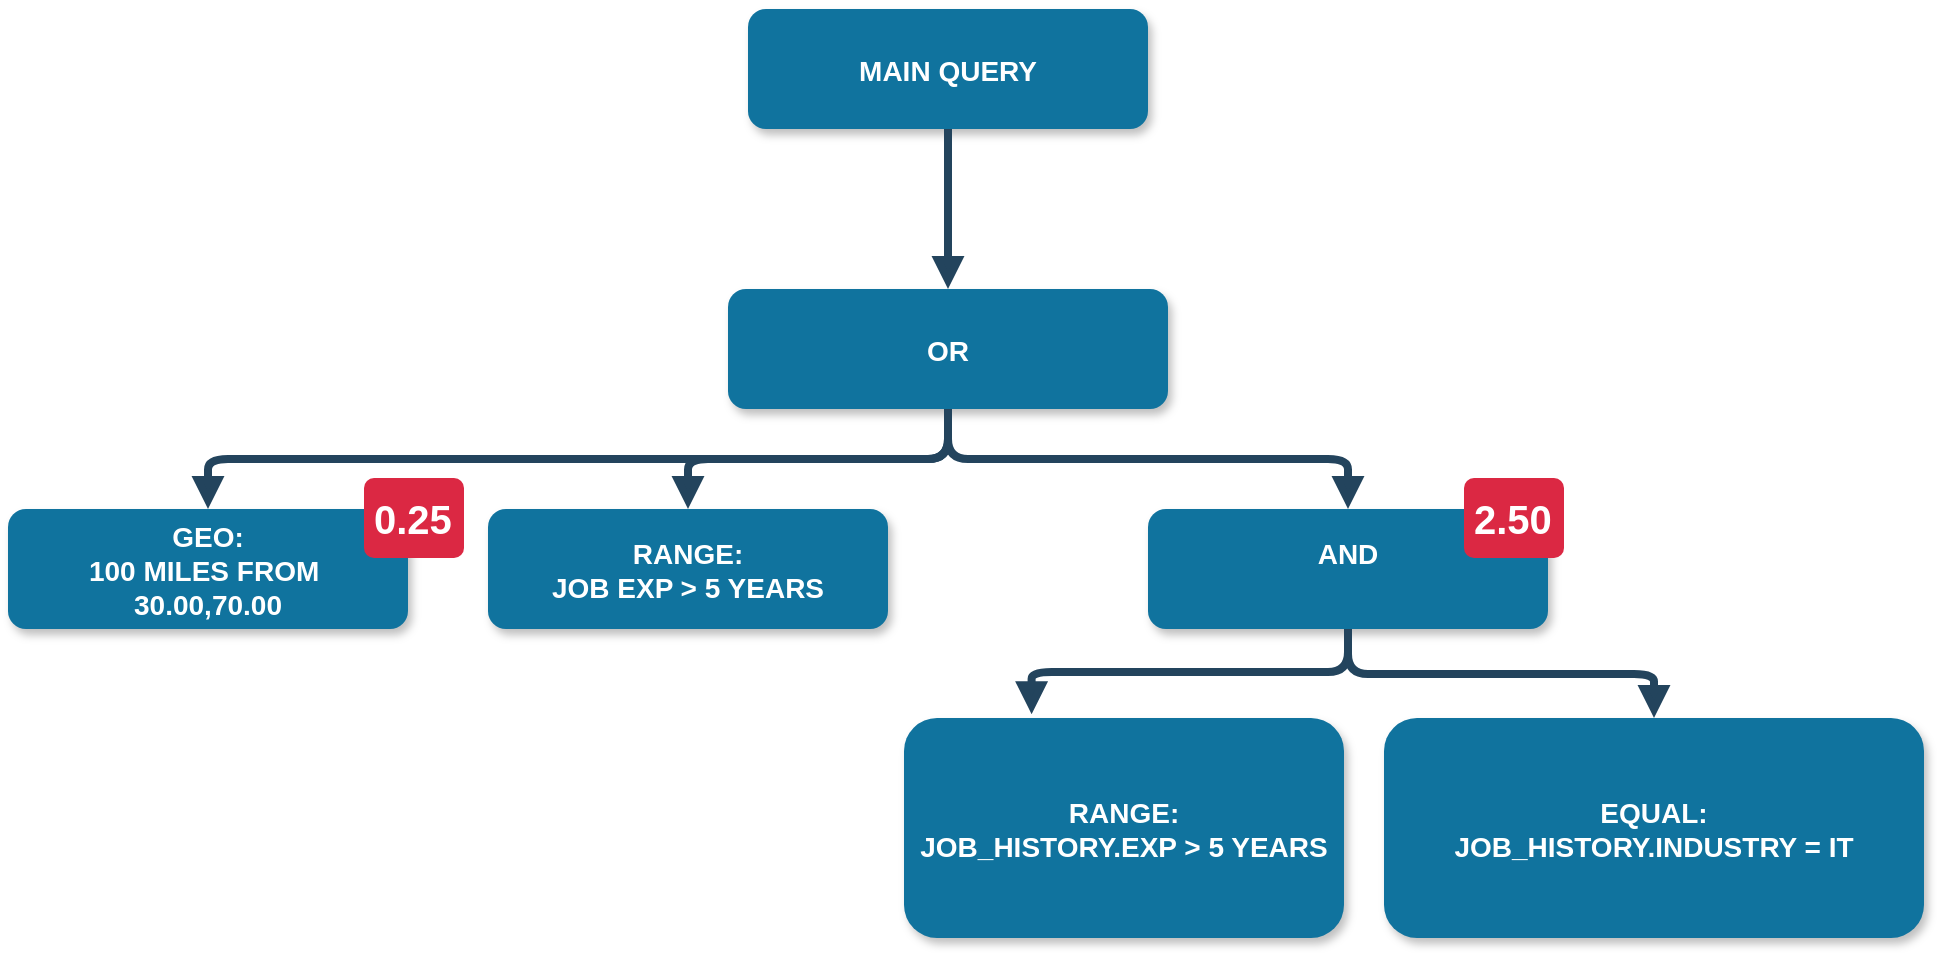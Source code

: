 <mxfile version="13.6.4" type="github">
  <diagram name="Page-1" id="97916047-d0de-89f5-080d-49f4d83e522f">
    <mxGraphModel dx="762" dy="1179" grid="1" gridSize="10" guides="1" tooltips="1" connect="1" arrows="1" fold="1" page="1" pageScale="1.5" pageWidth="1169" pageHeight="827" background="#ffffff" math="0" shadow="0">
      <root>
        <mxCell id="0" />
        <mxCell id="1" parent="0" />
        <mxCell id="2" value="MAIN QUERY" style="rounded=1;fillColor=#10739E;strokeColor=none;shadow=1;gradientColor=none;fontStyle=1;fontColor=#FFFFFF;fontSize=14;" parent="1" vertex="1">
          <mxGeometry x="672" y="205.5" width="200" height="60" as="geometry" />
        </mxCell>
        <mxCell id="3" value="OR" style="rounded=1;fillColor=#10739E;strokeColor=none;shadow=1;gradientColor=none;fontStyle=1;fontColor=#FFFFFF;fontSize=14;" parent="1" vertex="1">
          <mxGeometry x="662" y="345.5" width="220" height="60" as="geometry" />
        </mxCell>
        <mxCell id="4" value="GEO: &#xa;100 MILES FROM &#xa;30.00,70.00" style="rounded=1;fillColor=#10739E;strokeColor=none;shadow=1;gradientColor=none;fontStyle=1;fontColor=#FFFFFF;fontSize=14;" parent="1" vertex="1">
          <mxGeometry x="302" y="455.5" width="200" height="60" as="geometry" />
        </mxCell>
        <mxCell id="5" value="RANGE:&#xa;JOB EXP &gt; 5 YEARS" style="rounded=1;fillColor=#10739E;strokeColor=none;shadow=1;gradientColor=none;fontStyle=1;fontColor=#FFFFFF;fontSize=14;" parent="1" vertex="1">
          <mxGeometry x="542" y="455.5" width="200" height="60" as="geometry" />
        </mxCell>
        <mxCell id="6" value="AND&#xa;" style="rounded=1;fillColor=#10739E;strokeColor=none;shadow=1;gradientColor=none;fontStyle=1;fontColor=#FFFFFF;fontSize=14;" parent="1" vertex="1">
          <mxGeometry x="872" y="455.5" width="200" height="60" as="geometry" />
        </mxCell>
        <mxCell id="29" value="" style="edgeStyle=elbowEdgeStyle;elbow=vertical;strokeWidth=4;endArrow=block;endFill=1;fontStyle=1;strokeColor=#23445D;" parent="1" source="2" target="3" edge="1">
          <mxGeometry x="22" y="165.5" width="100" height="100" as="geometry">
            <mxPoint x="22" y="265.5" as="sourcePoint" />
            <mxPoint x="122" y="165.5" as="targetPoint" />
          </mxGeometry>
        </mxCell>
        <mxCell id="30" value="" style="edgeStyle=elbowEdgeStyle;elbow=vertical;strokeWidth=4;endArrow=block;endFill=1;fontStyle=1;strokeColor=#23445D;" parent="1" source="3" target="5" edge="1">
          <mxGeometry x="22" y="165.5" width="100" height="100" as="geometry">
            <mxPoint x="22" y="265.5" as="sourcePoint" />
            <mxPoint x="122" y="165.5" as="targetPoint" />
          </mxGeometry>
        </mxCell>
        <mxCell id="31" value="" style="edgeStyle=elbowEdgeStyle;elbow=vertical;strokeWidth=4;endArrow=block;endFill=1;fontStyle=1;strokeColor=#23445D;" parent="1" source="3" target="4" edge="1">
          <mxGeometry x="22" y="165.5" width="100" height="100" as="geometry">
            <mxPoint x="22" y="265.5" as="sourcePoint" />
            <mxPoint x="122" y="165.5" as="targetPoint" />
          </mxGeometry>
        </mxCell>
        <mxCell id="32" value="" style="edgeStyle=elbowEdgeStyle;elbow=vertical;strokeWidth=4;endArrow=block;endFill=1;fontStyle=1;strokeColor=#23445D;" parent="1" source="3" target="6" edge="1">
          <mxGeometry x="22" y="165.5" width="100" height="100" as="geometry">
            <mxPoint x="22" y="265.5" as="sourcePoint" />
            <mxPoint x="122" y="165.5" as="targetPoint" />
          </mxGeometry>
        </mxCell>
        <mxCell id="0KAdZHhBUXuWPvFWnFVO-55" value="EQUAL:&#xa;JOB_HISTORY.INDUSTRY = IT" style="rounded=1;fillColor=#10739E;strokeColor=none;shadow=1;gradientColor=none;fontStyle=1;fontColor=#FFFFFF;fontSize=14;" parent="1" vertex="1">
          <mxGeometry x="990" y="560" width="270" height="110" as="geometry" />
        </mxCell>
        <mxCell id="0KAdZHhBUXuWPvFWnFVO-56" value="RANGE:&#xa;JOB_HISTORY.EXP &gt; 5 YEARS" style="rounded=1;fillColor=#10739E;strokeColor=none;shadow=1;gradientColor=none;fontStyle=1;fontColor=#FFFFFF;fontSize=14;" parent="1" vertex="1">
          <mxGeometry x="750" y="560" width="220" height="110" as="geometry" />
        </mxCell>
        <mxCell id="0KAdZHhBUXuWPvFWnFVO-57" value="" style="edgeStyle=elbowEdgeStyle;elbow=vertical;strokeWidth=4;endArrow=block;endFill=1;fontStyle=1;strokeColor=#23445D;entryX=0.29;entryY=-0.017;entryDx=0;entryDy=0;entryPerimeter=0;" parent="1" source="6" target="0KAdZHhBUXuWPvFWnFVO-56" edge="1">
          <mxGeometry x="32" y="175.5" width="100" height="100" as="geometry">
            <mxPoint x="782" y="275.5" as="sourcePoint" />
            <mxPoint x="782" y="355.5" as="targetPoint" />
          </mxGeometry>
        </mxCell>
        <mxCell id="0KAdZHhBUXuWPvFWnFVO-58" value="" style="edgeStyle=elbowEdgeStyle;elbow=vertical;strokeWidth=4;endArrow=block;endFill=1;fontStyle=1;strokeColor=#23445D;" parent="1" source="6" target="0KAdZHhBUXuWPvFWnFVO-55" edge="1">
          <mxGeometry x="42" y="185.5" width="100" height="100" as="geometry">
            <mxPoint x="982" y="525.5" as="sourcePoint" />
            <mxPoint x="818" y="568.98" as="targetPoint" />
          </mxGeometry>
        </mxCell>
        <mxCell id="EuPDa3CqPrGbMGJazBGd-32" value="0.25" style="html=1;shadow=0;dashed=0;shape=mxgraph.bootstrap.rrect;rSize=5;strokeColor=none;strokeWidth=1;fillColor=#DB2843;fontColor=#FFFFFF;whiteSpace=wrap;align=left;verticalAlign=middle;spacingLeft=0;fontStyle=1;fontSize=20;spacing=5;" vertex="1" parent="1">
          <mxGeometry x="480" y="440" width="50" height="40" as="geometry" />
        </mxCell>
        <mxCell id="EuPDa3CqPrGbMGJazBGd-33" value="2.50" style="html=1;shadow=0;dashed=0;shape=mxgraph.bootstrap.rrect;rSize=5;strokeColor=none;strokeWidth=1;fillColor=#DB2843;fontColor=#FFFFFF;whiteSpace=wrap;align=left;verticalAlign=middle;spacingLeft=0;fontStyle=1;fontSize=20;spacing=5;" vertex="1" parent="1">
          <mxGeometry x="1030" y="440" width="50" height="40" as="geometry" />
        </mxCell>
      </root>
    </mxGraphModel>
  </diagram>
</mxfile>
